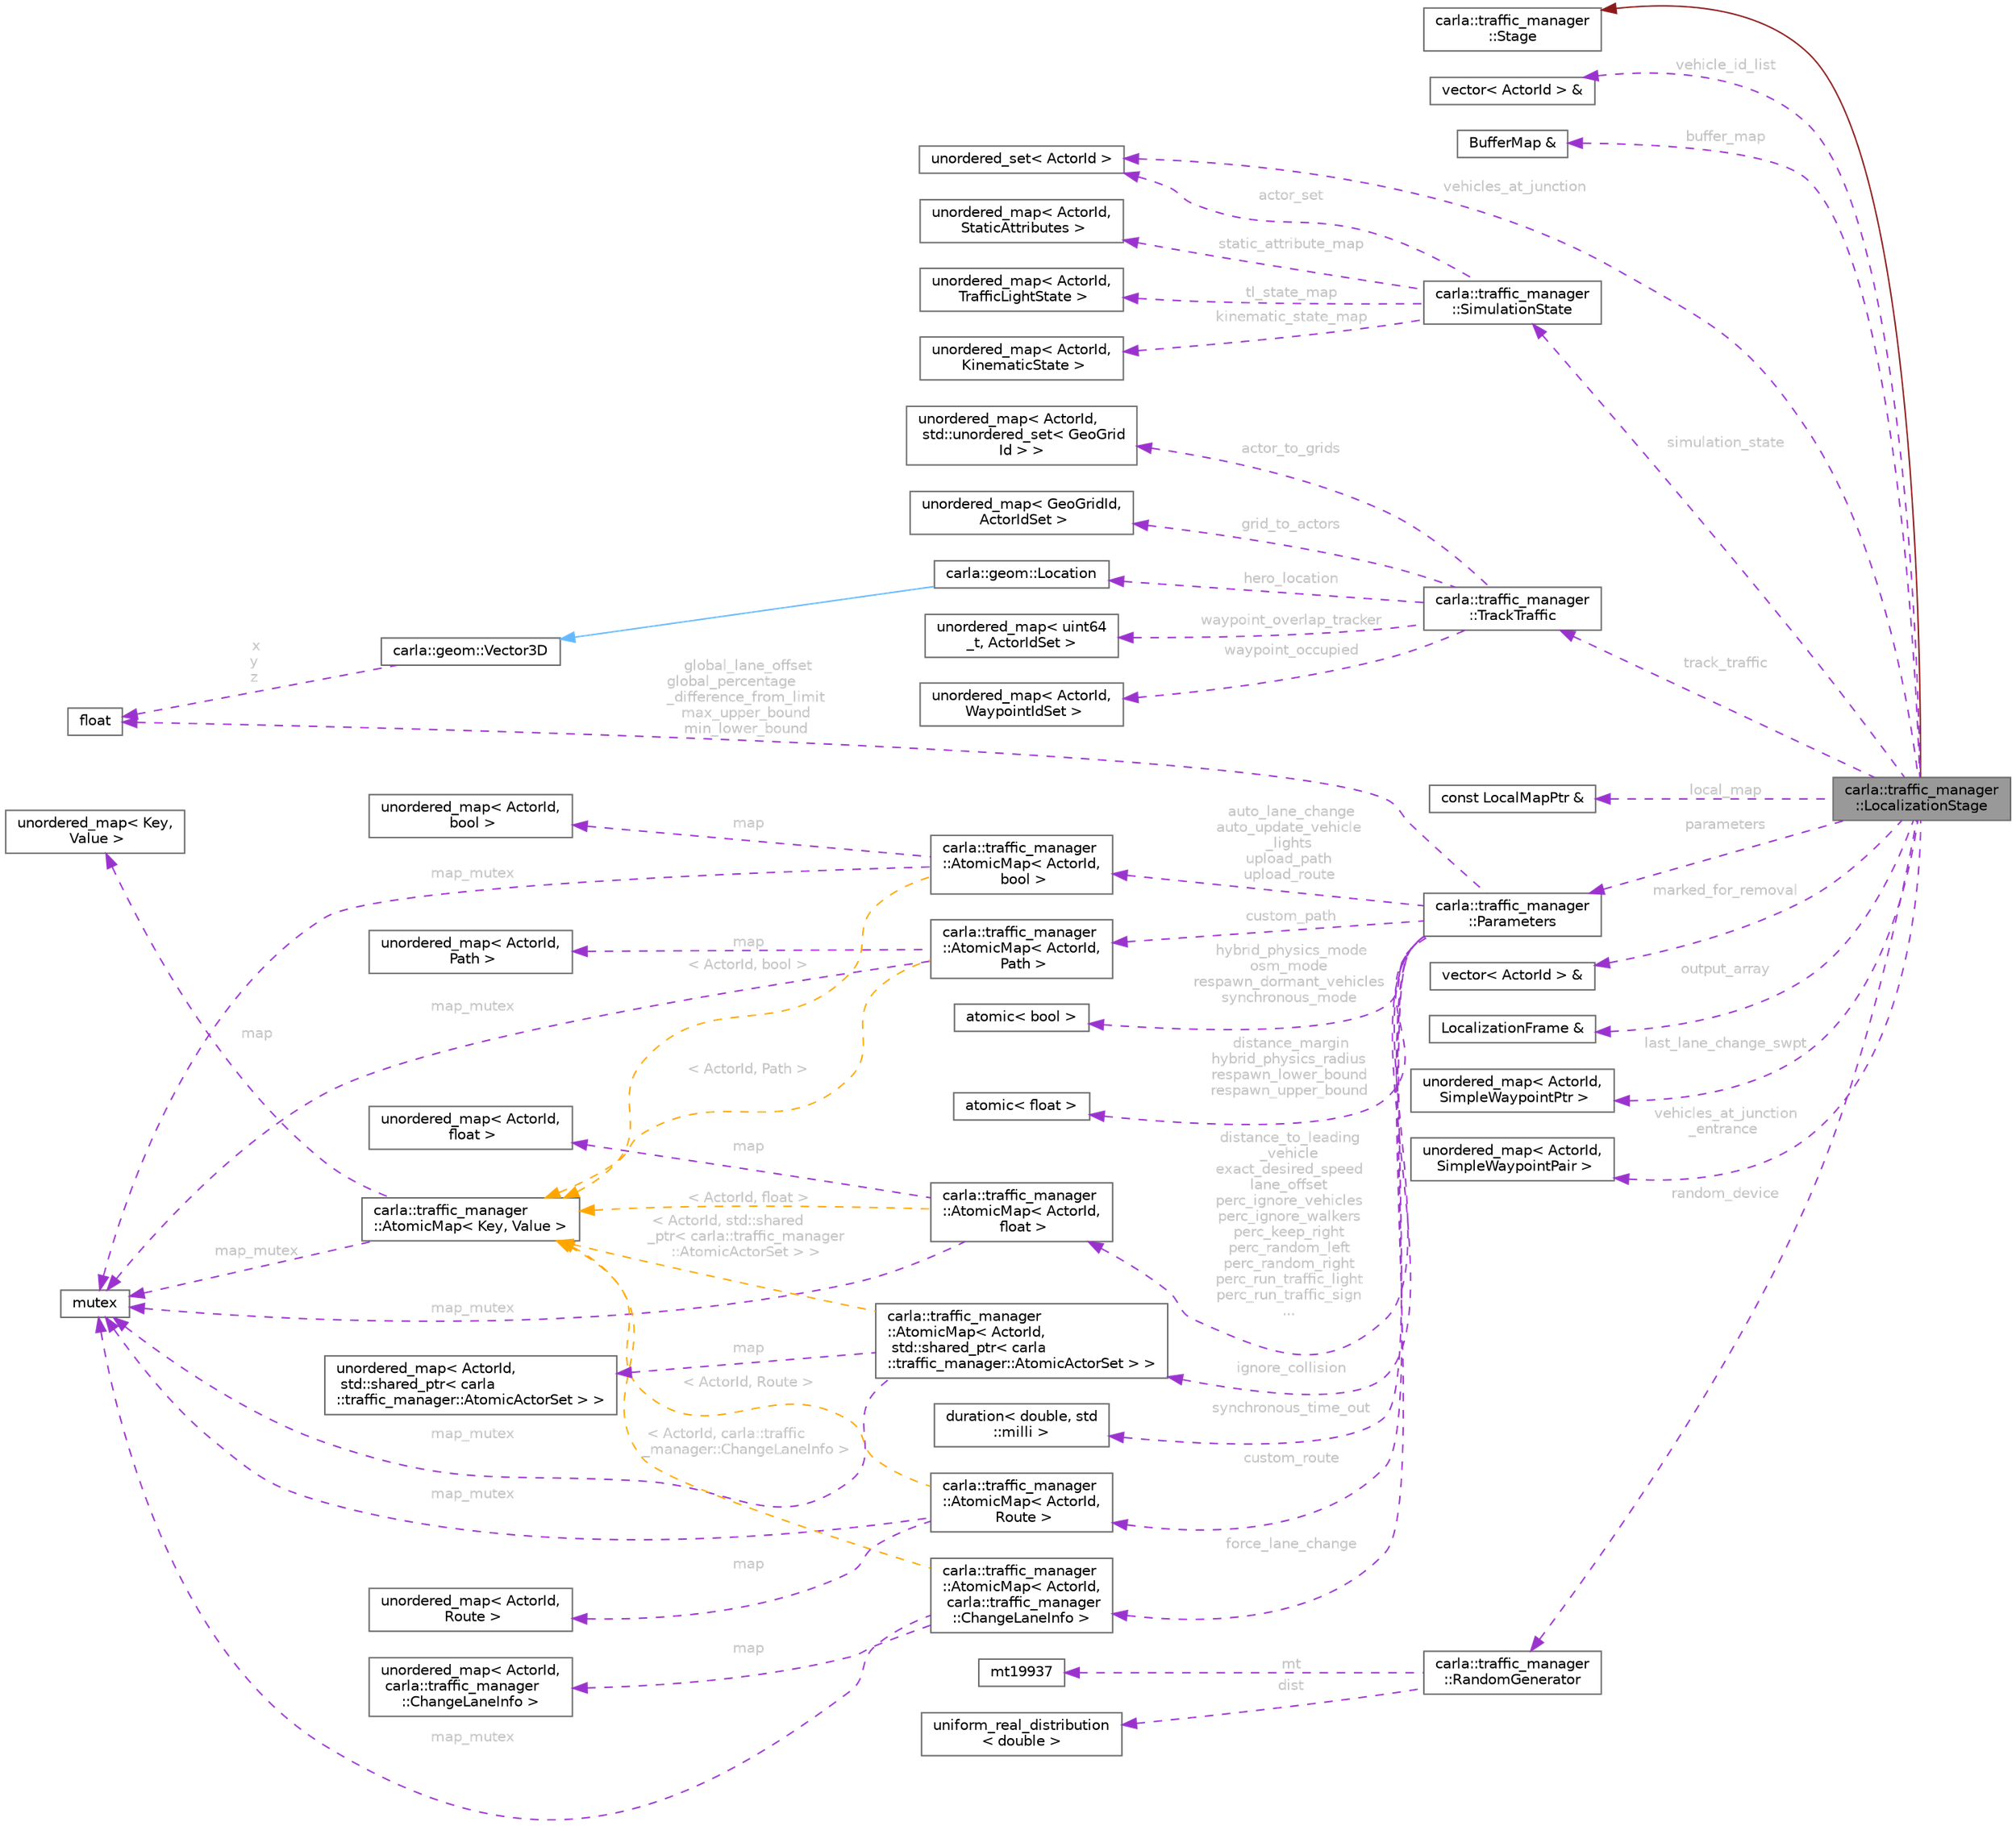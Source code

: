 digraph "carla::traffic_manager::LocalizationStage"
{
 // INTERACTIVE_SVG=YES
 // LATEX_PDF_SIZE
  bgcolor="transparent";
  edge [fontname=Helvetica,fontsize=10,labelfontname=Helvetica,labelfontsize=10];
  node [fontname=Helvetica,fontsize=10,shape=box,height=0.2,width=0.4];
  rankdir="LR";
  Node1 [id="Node000001",label="carla::traffic_manager\l::LocalizationStage",height=0.2,width=0.4,color="gray40", fillcolor="grey60", style="filled", fontcolor="black",tooltip="This class has functionality to maintain a horizon of waypoints ahead of the vehicle for it to follow..."];
  Node2 -> Node1 [id="edge1_Node000001_Node000002",dir="back",color="firebrick4",style="solid",tooltip=" "];
  Node2 [id="Node000002",label="carla::traffic_manager\l::Stage",height=0.2,width=0.4,color="gray40", fillcolor="white", style="filled",URL="$d2/dcf/classcarla_1_1traffic__manager_1_1Stage.html",tooltip="Stage type interface."];
  Node3 -> Node1 [id="edge2_Node000001_Node000003",dir="back",color="darkorchid3",style="dashed",tooltip=" ",label=" vehicle_id_list",fontcolor="grey" ];
  Node3 [id="Node000003",label="vector\< ActorId \> &",height=0.2,width=0.4,color="gray40", fillcolor="white", style="filled",tooltip=" "];
  Node4 -> Node1 [id="edge3_Node000001_Node000004",dir="back",color="darkorchid3",style="dashed",tooltip=" ",label=" buffer_map",fontcolor="grey" ];
  Node4 [id="Node000004",label="BufferMap &",height=0.2,width=0.4,color="gray40", fillcolor="white", style="filled",tooltip=" "];
  Node5 -> Node1 [id="edge4_Node000001_Node000005",dir="back",color="darkorchid3",style="dashed",tooltip=" ",label=" simulation_state",fontcolor="grey" ];
  Node5 [id="Node000005",label="carla::traffic_manager\l::SimulationState",height=0.2,width=0.4,color="gray40", fillcolor="white", style="filled",URL="$d9/d2b/classcarla_1_1traffic__manager_1_1SimulationState.html",tooltip="This class holds the state of all the vehicles in the simlation."];
  Node6 -> Node5 [id="edge5_Node000005_Node000006",dir="back",color="darkorchid3",style="dashed",tooltip=" ",label=" actor_set",fontcolor="grey" ];
  Node6 [id="Node000006",label="unordered_set\< ActorId \>",height=0.2,width=0.4,color="gray40", fillcolor="white", style="filled",tooltip=" "];
  Node7 -> Node5 [id="edge6_Node000005_Node000007",dir="back",color="darkorchid3",style="dashed",tooltip=" ",label=" kinematic_state_map",fontcolor="grey" ];
  Node7 [id="Node000007",label="unordered_map\< ActorId,\l KinematicState \>",height=0.2,width=0.4,color="gray40", fillcolor="white", style="filled",tooltip=" "];
  Node8 -> Node5 [id="edge7_Node000005_Node000008",dir="back",color="darkorchid3",style="dashed",tooltip=" ",label=" static_attribute_map",fontcolor="grey" ];
  Node8 [id="Node000008",label="unordered_map\< ActorId,\l StaticAttributes \>",height=0.2,width=0.4,color="gray40", fillcolor="white", style="filled",tooltip=" "];
  Node9 -> Node5 [id="edge8_Node000005_Node000009",dir="back",color="darkorchid3",style="dashed",tooltip=" ",label=" tl_state_map",fontcolor="grey" ];
  Node9 [id="Node000009",label="unordered_map\< ActorId,\l TrafficLightState \>",height=0.2,width=0.4,color="gray40", fillcolor="white", style="filled",tooltip=" "];
  Node10 -> Node1 [id="edge9_Node000001_Node000010",dir="back",color="darkorchid3",style="dashed",tooltip=" ",label=" track_traffic",fontcolor="grey" ];
  Node10 [id="Node000010",label="carla::traffic_manager\l::TrackTraffic",height=0.2,width=0.4,color="gray40", fillcolor="white", style="filled",URL="$d2/d36/classcarla_1_1traffic__manager_1_1TrackTraffic.html",tooltip=" "];
  Node11 -> Node10 [id="edge10_Node000010_Node000011",dir="back",color="darkorchid3",style="dashed",tooltip=" ",label=" waypoint_overlap_tracker",fontcolor="grey" ];
  Node11 [id="Node000011",label="unordered_map\< uint64\l_t, ActorIdSet \>",height=0.2,width=0.4,color="gray40", fillcolor="white", style="filled",tooltip=" "];
  Node12 -> Node10 [id="edge11_Node000010_Node000012",dir="back",color="darkorchid3",style="dashed",tooltip=" ",label=" waypoint_occupied",fontcolor="grey" ];
  Node12 [id="Node000012",label="unordered_map\< ActorId,\l WaypointIdSet \>",height=0.2,width=0.4,color="gray40", fillcolor="white", style="filled",tooltip=" "];
  Node13 -> Node10 [id="edge12_Node000010_Node000013",dir="back",color="darkorchid3",style="dashed",tooltip=" ",label=" actor_to_grids",fontcolor="grey" ];
  Node13 [id="Node000013",label="unordered_map\< ActorId,\l std::unordered_set\< GeoGrid\lId \> \>",height=0.2,width=0.4,color="gray40", fillcolor="white", style="filled",tooltip=" "];
  Node14 -> Node10 [id="edge13_Node000010_Node000014",dir="back",color="darkorchid3",style="dashed",tooltip=" ",label=" grid_to_actors",fontcolor="grey" ];
  Node14 [id="Node000014",label="unordered_map\< GeoGridId,\l ActorIdSet \>",height=0.2,width=0.4,color="gray40", fillcolor="white", style="filled",tooltip=" "];
  Node15 -> Node10 [id="edge14_Node000010_Node000015",dir="back",color="darkorchid3",style="dashed",tooltip=" ",label=" hero_location",fontcolor="grey" ];
  Node15 [id="Node000015",label="carla::geom::Location",height=0.2,width=0.4,color="gray40", fillcolor="white", style="filled",URL="$de/d23/classcarla_1_1geom_1_1Location.html",tooltip=" "];
  Node16 -> Node15 [id="edge15_Node000015_Node000016",dir="back",color="steelblue1",style="solid",tooltip=" "];
  Node16 [id="Node000016",label="carla::geom::Vector3D",height=0.2,width=0.4,color="gray40", fillcolor="white", style="filled",URL="$d9/dfe/classcarla_1_1geom_1_1Vector3D.html",tooltip=" "];
  Node17 -> Node16 [id="edge16_Node000016_Node000017",dir="back",color="darkorchid3",style="dashed",tooltip=" ",label=" x\ny\nz",fontcolor="grey" ];
  Node17 [id="Node000017",label="float",height=0.2,width=0.4,color="gray40", fillcolor="white", style="filled",tooltip=" "];
  Node18 -> Node1 [id="edge17_Node000001_Node000018",dir="back",color="darkorchid3",style="dashed",tooltip=" ",label=" local_map",fontcolor="grey" ];
  Node18 [id="Node000018",label="const LocalMapPtr &",height=0.2,width=0.4,color="gray40", fillcolor="white", style="filled",tooltip=" "];
  Node19 -> Node1 [id="edge18_Node000001_Node000019",dir="back",color="darkorchid3",style="dashed",tooltip=" ",label=" parameters",fontcolor="grey" ];
  Node19 [id="Node000019",label="carla::traffic_manager\l::Parameters",height=0.2,width=0.4,color="gray40", fillcolor="white", style="filled",URL="$d6/ddb/classcarla_1_1traffic__manager_1_1Parameters.html",tooltip=" "];
  Node20 -> Node19 [id="edge19_Node000019_Node000020",dir="back",color="darkorchid3",style="dashed",tooltip=" ",label=" distance_to_leading\l_vehicle\nexact_desired_speed\nlane_offset\nperc_ignore_vehicles\nperc_ignore_walkers\nperc_keep_right\nperc_random_left\nperc_random_right\nperc_run_traffic_light\nperc_run_traffic_sign\n...",fontcolor="grey" ];
  Node20 [id="Node000020",label="carla::traffic_manager\l::AtomicMap\< ActorId,\l float \>",height=0.2,width=0.4,color="gray40", fillcolor="white", style="filled",URL="$d7/d02/classcarla_1_1traffic__manager_1_1AtomicMap.html",tooltip=" "];
  Node21 -> Node20 [id="edge20_Node000020_Node000021",dir="back",color="darkorchid3",style="dashed",tooltip=" ",label=" map_mutex",fontcolor="grey" ];
  Node21 [id="Node000021",label="mutex",height=0.2,width=0.4,color="gray40", fillcolor="white", style="filled",tooltip=" "];
  Node22 -> Node20 [id="edge21_Node000020_Node000022",dir="back",color="darkorchid3",style="dashed",tooltip=" ",label=" map",fontcolor="grey" ];
  Node22 [id="Node000022",label="unordered_map\< ActorId,\l float \>",height=0.2,width=0.4,color="gray40", fillcolor="white", style="filled",tooltip=" "];
  Node23 -> Node20 [id="edge22_Node000020_Node000023",dir="back",color="orange",style="dashed",tooltip=" ",label=" \< ActorId, float \>",fontcolor="grey" ];
  Node23 [id="Node000023",label="carla::traffic_manager\l::AtomicMap\< Key, Value \>",height=0.2,width=0.4,color="gray40", fillcolor="white", style="filled",URL="$d7/d02/classcarla_1_1traffic__manager_1_1AtomicMap.html",tooltip=" "];
  Node21 -> Node23 [id="edge23_Node000023_Node000021",dir="back",color="darkorchid3",style="dashed",tooltip=" ",label=" map_mutex",fontcolor="grey" ];
  Node24 -> Node23 [id="edge24_Node000023_Node000024",dir="back",color="darkorchid3",style="dashed",tooltip=" ",label=" map",fontcolor="grey" ];
  Node24 [id="Node000024",label="unordered_map\< Key,\l Value \>",height=0.2,width=0.4,color="gray40", fillcolor="white", style="filled",tooltip=" "];
  Node17 -> Node19 [id="edge25_Node000019_Node000017",dir="back",color="darkorchid3",style="dashed",tooltip=" ",label=" global_lane_offset\nglobal_percentage\l_difference_from_limit\nmax_upper_bound\nmin_lower_bound",fontcolor="grey" ];
  Node25 -> Node19 [id="edge26_Node000019_Node000025",dir="back",color="darkorchid3",style="dashed",tooltip=" ",label=" ignore_collision",fontcolor="grey" ];
  Node25 [id="Node000025",label="carla::traffic_manager\l::AtomicMap\< ActorId,\l std::shared_ptr\< carla\l::traffic_manager::AtomicActorSet \> \>",height=0.2,width=0.4,color="gray40", fillcolor="white", style="filled",URL="$d7/d02/classcarla_1_1traffic__manager_1_1AtomicMap.html",tooltip=" "];
  Node21 -> Node25 [id="edge27_Node000025_Node000021",dir="back",color="darkorchid3",style="dashed",tooltip=" ",label=" map_mutex",fontcolor="grey" ];
  Node26 -> Node25 [id="edge28_Node000025_Node000026",dir="back",color="darkorchid3",style="dashed",tooltip=" ",label=" map",fontcolor="grey" ];
  Node26 [id="Node000026",label="unordered_map\< ActorId,\l std::shared_ptr\< carla\l::traffic_manager::AtomicActorSet \> \>",height=0.2,width=0.4,color="gray40", fillcolor="white", style="filled",URL="$de/d32/classstd_1_1unordered__map_3_01ActorId_00_01std_1_1shared__ptr_3_01carla_1_1traffic__manager_1_1AtomicActorSet_01_4_01_4.html",tooltip=" "];
  Node23 -> Node25 [id="edge29_Node000025_Node000023",dir="back",color="orange",style="dashed",tooltip=" ",label=" \< ActorId, std::shared\l_ptr\< carla::traffic_manager\l::AtomicActorSet \> \>",fontcolor="grey" ];
  Node27 -> Node19 [id="edge30_Node000019_Node000027",dir="back",color="darkorchid3",style="dashed",tooltip=" ",label=" force_lane_change",fontcolor="grey" ];
  Node27 [id="Node000027",label="carla::traffic_manager\l::AtomicMap\< ActorId,\l carla::traffic_manager\l::ChangeLaneInfo \>",height=0.2,width=0.4,color="gray40", fillcolor="white", style="filled",URL="$d7/d02/classcarla_1_1traffic__manager_1_1AtomicMap.html",tooltip=" "];
  Node21 -> Node27 [id="edge31_Node000027_Node000021",dir="back",color="darkorchid3",style="dashed",tooltip=" ",label=" map_mutex",fontcolor="grey" ];
  Node28 -> Node27 [id="edge32_Node000027_Node000028",dir="back",color="darkorchid3",style="dashed",tooltip=" ",label=" map",fontcolor="grey" ];
  Node28 [id="Node000028",label="unordered_map\< ActorId,\l carla::traffic_manager\l::ChangeLaneInfo \>",height=0.2,width=0.4,color="gray40", fillcolor="white", style="filled",URL="$d0/d56/classstd_1_1unordered__map_3_01ActorId_00_01carla_1_1traffic__manager_1_1ChangeLaneInfo_01_4.html",tooltip=" "];
  Node23 -> Node27 [id="edge33_Node000027_Node000023",dir="back",color="orange",style="dashed",tooltip=" ",label=" \< ActorId, carla::traffic\l_manager::ChangeLaneInfo \>",fontcolor="grey" ];
  Node29 -> Node19 [id="edge34_Node000019_Node000029",dir="back",color="darkorchid3",style="dashed",tooltip=" ",label=" auto_lane_change\nauto_update_vehicle\l_lights\nupload_path\nupload_route",fontcolor="grey" ];
  Node29 [id="Node000029",label="carla::traffic_manager\l::AtomicMap\< ActorId,\l bool \>",height=0.2,width=0.4,color="gray40", fillcolor="white", style="filled",URL="$d7/d02/classcarla_1_1traffic__manager_1_1AtomicMap.html",tooltip=" "];
  Node21 -> Node29 [id="edge35_Node000029_Node000021",dir="back",color="darkorchid3",style="dashed",tooltip=" ",label=" map_mutex",fontcolor="grey" ];
  Node30 -> Node29 [id="edge36_Node000029_Node000030",dir="back",color="darkorchid3",style="dashed",tooltip=" ",label=" map",fontcolor="grey" ];
  Node30 [id="Node000030",label="unordered_map\< ActorId,\l bool \>",height=0.2,width=0.4,color="gray40", fillcolor="white", style="filled",tooltip=" "];
  Node23 -> Node29 [id="edge37_Node000029_Node000023",dir="back",color="orange",style="dashed",tooltip=" ",label=" \< ActorId, bool \>",fontcolor="grey" ];
  Node31 -> Node19 [id="edge38_Node000019_Node000031",dir="back",color="darkorchid3",style="dashed",tooltip=" ",label=" hybrid_physics_mode\nosm_mode\nrespawn_dormant_vehicles\nsynchronous_mode",fontcolor="grey" ];
  Node31 [id="Node000031",label="atomic\< bool \>",height=0.2,width=0.4,color="gray40", fillcolor="white", style="filled",tooltip=" "];
  Node32 -> Node19 [id="edge39_Node000019_Node000032",dir="back",color="darkorchid3",style="dashed",tooltip=" ",label=" distance_margin\nhybrid_physics_radius\nrespawn_lower_bound\nrespawn_upper_bound",fontcolor="grey" ];
  Node32 [id="Node000032",label="atomic\< float \>",height=0.2,width=0.4,color="gray40", fillcolor="white", style="filled",tooltip=" "];
  Node33 -> Node19 [id="edge40_Node000019_Node000033",dir="back",color="darkorchid3",style="dashed",tooltip=" ",label=" custom_path",fontcolor="grey" ];
  Node33 [id="Node000033",label="carla::traffic_manager\l::AtomicMap\< ActorId,\l Path \>",height=0.2,width=0.4,color="gray40", fillcolor="white", style="filled",URL="$d7/d02/classcarla_1_1traffic__manager_1_1AtomicMap.html",tooltip=" "];
  Node21 -> Node33 [id="edge41_Node000033_Node000021",dir="back",color="darkorchid3",style="dashed",tooltip=" ",label=" map_mutex",fontcolor="grey" ];
  Node34 -> Node33 [id="edge42_Node000033_Node000034",dir="back",color="darkorchid3",style="dashed",tooltip=" ",label=" map",fontcolor="grey" ];
  Node34 [id="Node000034",label="unordered_map\< ActorId,\l Path \>",height=0.2,width=0.4,color="gray40", fillcolor="white", style="filled",URL="$d8/d9c/classstd_1_1unordered__map_3_01ActorId_00_01Path_01_4.html",tooltip=" "];
  Node23 -> Node33 [id="edge43_Node000033_Node000023",dir="back",color="orange",style="dashed",tooltip=" ",label=" \< ActorId, Path \>",fontcolor="grey" ];
  Node35 -> Node19 [id="edge44_Node000019_Node000035",dir="back",color="darkorchid3",style="dashed",tooltip=" ",label=" custom_route",fontcolor="grey" ];
  Node35 [id="Node000035",label="carla::traffic_manager\l::AtomicMap\< ActorId,\l Route \>",height=0.2,width=0.4,color="gray40", fillcolor="white", style="filled",URL="$d7/d02/classcarla_1_1traffic__manager_1_1AtomicMap.html",tooltip=" "];
  Node21 -> Node35 [id="edge45_Node000035_Node000021",dir="back",color="darkorchid3",style="dashed",tooltip=" ",label=" map_mutex",fontcolor="grey" ];
  Node36 -> Node35 [id="edge46_Node000035_Node000036",dir="back",color="darkorchid3",style="dashed",tooltip=" ",label=" map",fontcolor="grey" ];
  Node36 [id="Node000036",label="unordered_map\< ActorId,\l Route \>",height=0.2,width=0.4,color="gray40", fillcolor="white", style="filled",URL="$df/d73/classstd_1_1unordered__map_3_01ActorId_00_01Route_01_4.html",tooltip=" "];
  Node23 -> Node35 [id="edge47_Node000035_Node000023",dir="back",color="orange",style="dashed",tooltip=" ",label=" \< ActorId, Route \>",fontcolor="grey" ];
  Node37 -> Node19 [id="edge48_Node000019_Node000037",dir="back",color="darkorchid3",style="dashed",tooltip=" ",label=" synchronous_time_out",fontcolor="grey" ];
  Node37 [id="Node000037",label="duration\< double, std\l::milli \>",height=0.2,width=0.4,color="gray40", fillcolor="white", style="filled",tooltip=" "];
  Node38 -> Node1 [id="edge49_Node000001_Node000038",dir="back",color="darkorchid3",style="dashed",tooltip=" ",label=" marked_for_removal",fontcolor="grey" ];
  Node38 [id="Node000038",label="vector\< ActorId \> &",height=0.2,width=0.4,color="gray40", fillcolor="white", style="filled",tooltip=" "];
  Node39 -> Node1 [id="edge50_Node000001_Node000039",dir="back",color="darkorchid3",style="dashed",tooltip=" ",label=" output_array",fontcolor="grey" ];
  Node39 [id="Node000039",label="LocalizationFrame &",height=0.2,width=0.4,color="gray40", fillcolor="white", style="filled",tooltip=" "];
  Node40 -> Node1 [id="edge51_Node000001_Node000040",dir="back",color="darkorchid3",style="dashed",tooltip=" ",label=" last_lane_change_swpt",fontcolor="grey" ];
  Node40 [id="Node000040",label="unordered_map\< ActorId,\l SimpleWaypointPtr \>",height=0.2,width=0.4,color="gray40", fillcolor="white", style="filled",tooltip=" "];
  Node6 -> Node1 [id="edge52_Node000001_Node000006",dir="back",color="darkorchid3",style="dashed",tooltip=" ",label=" vehicles_at_junction",fontcolor="grey" ];
  Node41 -> Node1 [id="edge53_Node000001_Node000041",dir="back",color="darkorchid3",style="dashed",tooltip=" ",label=" vehicles_at_junction\l_entrance",fontcolor="grey" ];
  Node41 [id="Node000041",label="unordered_map\< ActorId,\l SimpleWaypointPair \>",height=0.2,width=0.4,color="gray40", fillcolor="white", style="filled",tooltip=" "];
  Node42 -> Node1 [id="edge54_Node000001_Node000042",dir="back",color="darkorchid3",style="dashed",tooltip=" ",label=" random_device",fontcolor="grey" ];
  Node42 [id="Node000042",label="carla::traffic_manager\l::RandomGenerator",height=0.2,width=0.4,color="gray40", fillcolor="white", style="filled",URL="$d2/df0/classcarla_1_1traffic__manager_1_1RandomGenerator.html",tooltip=" "];
  Node43 -> Node42 [id="edge55_Node000042_Node000043",dir="back",color="darkorchid3",style="dashed",tooltip=" ",label=" mt",fontcolor="grey" ];
  Node43 [id="Node000043",label="mt19937",height=0.2,width=0.4,color="gray40", fillcolor="white", style="filled",tooltip=" "];
  Node44 -> Node42 [id="edge56_Node000042_Node000044",dir="back",color="darkorchid3",style="dashed",tooltip=" ",label=" dist",fontcolor="grey" ];
  Node44 [id="Node000044",label="uniform_real_distribution\l\< double \>",height=0.2,width=0.4,color="gray40", fillcolor="white", style="filled",tooltip=" "];
}

